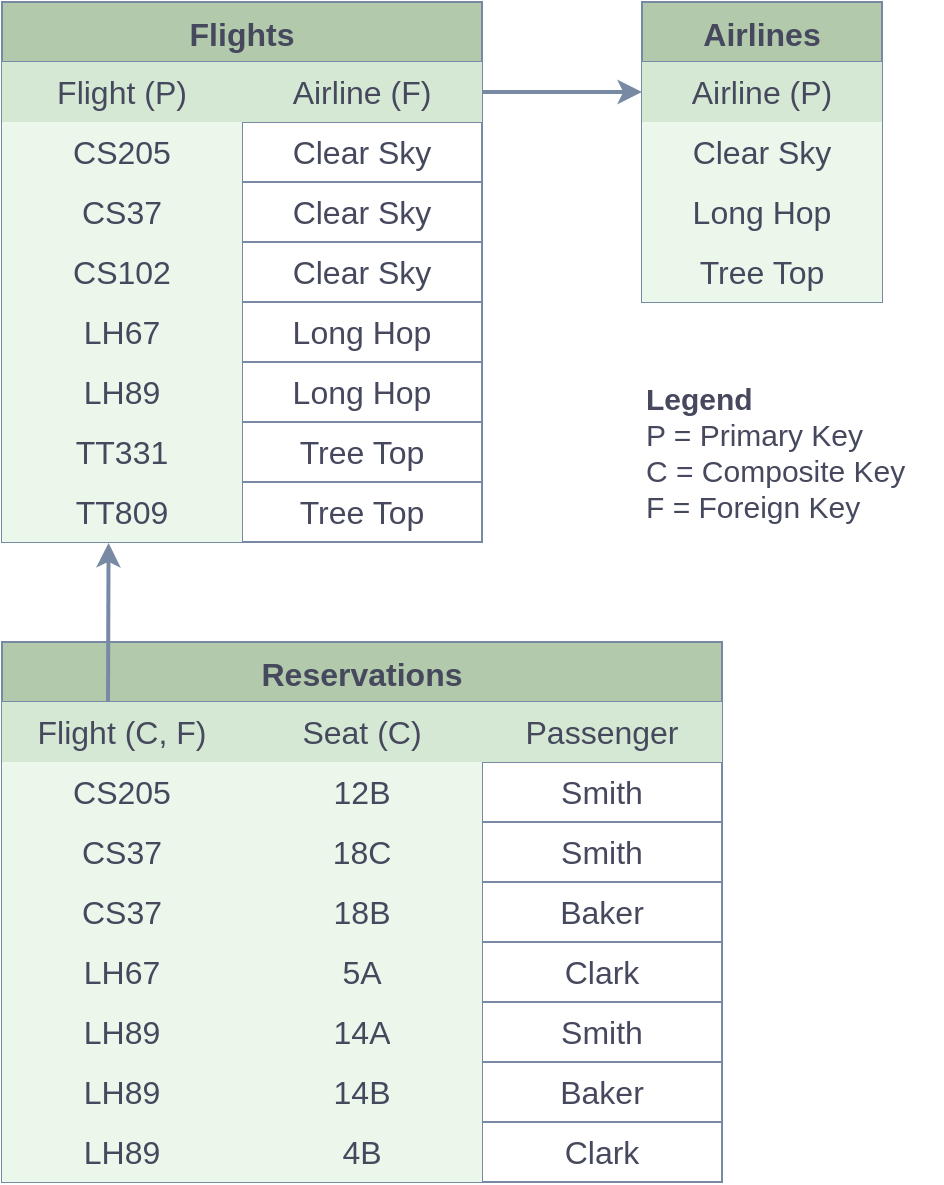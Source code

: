 <mxfile version="26.1.1">
  <diagram name="Page-1" id="s9h_9yacn1upwzzSvioH">
    <mxGraphModel dx="1033" dy="607" grid="1" gridSize="10" guides="1" tooltips="1" connect="1" arrows="1" fold="1" page="1" pageScale="1" pageWidth="850" pageHeight="1100" math="0" shadow="0">
      <root>
        <mxCell id="0" />
        <mxCell id="1" parent="0" />
        <mxCell id="qk1813saGX2so6D51XIz-22" value="Airlines" style="shape=table;startSize=30;container=1;collapsible=0;childLayout=tableLayout;strokeColor=#788AA3;fontSize=16;labelBackgroundColor=none;fillColor=#B2C9AB;fontColor=#46495D;swimlaneFillColor=none;fontStyle=1" vertex="1" parent="1">
          <mxGeometry x="560" y="120" width="120" height="150" as="geometry" />
        </mxCell>
        <mxCell id="qk1813saGX2so6D51XIz-43" style="shape=tableRow;horizontal=0;startSize=0;swimlaneHead=0;swimlaneBody=0;strokeColor=#788AA3;top=0;left=0;bottom=0;right=0;collapsible=0;dropTarget=0;fillColor=none;points=[[0,0.5],[1,0.5]];portConstraint=eastwest;fontSize=16;labelBackgroundColor=none;fontColor=#46495D;" vertex="1" parent="qk1813saGX2so6D51XIz-22">
          <mxGeometry y="30" width="120" height="30" as="geometry" />
        </mxCell>
        <mxCell id="qk1813saGX2so6D51XIz-44" value="Airline (P)" style="shape=partialRectangle;html=1;whiteSpace=wrap;connectable=0;strokeColor=#788AA3;overflow=hidden;fillColor=#D5E8D4;top=0;left=0;bottom=0;right=0;pointerEvents=1;fontSize=16;labelBackgroundColor=none;fontColor=#46495D;fontStyle=0" vertex="1" parent="qk1813saGX2so6D51XIz-43">
          <mxGeometry width="120" height="30" as="geometry">
            <mxRectangle width="120" height="30" as="alternateBounds" />
          </mxGeometry>
        </mxCell>
        <mxCell id="qk1813saGX2so6D51XIz-23" value="" style="shape=tableRow;horizontal=0;startSize=0;swimlaneHead=0;swimlaneBody=0;strokeColor=#788AA3;top=0;left=0;bottom=0;right=0;collapsible=0;dropTarget=0;fillColor=none;points=[[0,0.5],[1,0.5]];portConstraint=eastwest;fontSize=16;labelBackgroundColor=none;fontColor=#46495D;" vertex="1" parent="qk1813saGX2so6D51XIz-22">
          <mxGeometry y="60" width="120" height="30" as="geometry" />
        </mxCell>
        <mxCell id="qk1813saGX2so6D51XIz-25" value="Clear Sky" style="shape=partialRectangle;html=1;whiteSpace=wrap;connectable=0;overflow=hidden;top=0;left=0;bottom=0;right=0;pointerEvents=1;fontSize=16;labelBackgroundColor=none;fillColor=light-dark(#ECF7EC,#E3F2E2);fontColor=#46495D;" vertex="1" parent="qk1813saGX2so6D51XIz-23">
          <mxGeometry width="120" height="30" as="geometry">
            <mxRectangle width="120" height="30" as="alternateBounds" />
          </mxGeometry>
        </mxCell>
        <mxCell id="qk1813saGX2so6D51XIz-39" style="shape=tableRow;horizontal=0;startSize=0;swimlaneHead=0;swimlaneBody=0;strokeColor=#788AA3;top=0;left=0;bottom=0;right=0;collapsible=0;dropTarget=0;fillColor=none;points=[[0,0.5],[1,0.5]];portConstraint=eastwest;fontSize=16;labelBackgroundColor=none;fontColor=#46495D;" vertex="1" parent="qk1813saGX2so6D51XIz-22">
          <mxGeometry y="90" width="120" height="30" as="geometry" />
        </mxCell>
        <mxCell id="qk1813saGX2so6D51XIz-40" value="Long Hop" style="shape=partialRectangle;html=1;whiteSpace=wrap;connectable=0;overflow=hidden;top=0;left=0;bottom=0;right=0;pointerEvents=1;fontSize=16;labelBackgroundColor=none;fillColor=light-dark(#ECF7EC,#E3F2E2);fontColor=#46495D;" vertex="1" parent="qk1813saGX2so6D51XIz-39">
          <mxGeometry width="120" height="30" as="geometry">
            <mxRectangle width="120" height="30" as="alternateBounds" />
          </mxGeometry>
        </mxCell>
        <mxCell id="qk1813saGX2so6D51XIz-41" style="shape=tableRow;horizontal=0;startSize=0;swimlaneHead=0;swimlaneBody=0;strokeColor=#788AA3;top=0;left=0;bottom=0;right=0;collapsible=0;dropTarget=0;fillColor=none;points=[[0,0.5],[1,0.5]];portConstraint=eastwest;fontSize=16;labelBackgroundColor=none;fontColor=#46495D;" vertex="1" parent="qk1813saGX2so6D51XIz-22">
          <mxGeometry y="120" width="120" height="30" as="geometry" />
        </mxCell>
        <mxCell id="qk1813saGX2so6D51XIz-42" value="Tree Top" style="shape=partialRectangle;html=1;whiteSpace=wrap;connectable=0;overflow=hidden;top=0;left=0;bottom=0;right=0;pointerEvents=1;fontSize=16;labelBackgroundColor=none;fillColor=light-dark(#ECF7EC,#E3F2E2);fontColor=#46495D;" vertex="1" parent="qk1813saGX2so6D51XIz-41">
          <mxGeometry width="120" height="30" as="geometry">
            <mxRectangle width="120" height="30" as="alternateBounds" />
          </mxGeometry>
        </mxCell>
        <mxCell id="qk1813saGX2so6D51XIz-51" value="Flights" style="shape=table;startSize=30;container=1;collapsible=0;childLayout=tableLayout;strokeColor=#788AA3;fontSize=16;labelBackgroundColor=none;fillColor=#B2C9AB;fontColor=#46495D;swimlaneFillColor=none;fontStyle=1" vertex="1" parent="1">
          <mxGeometry x="240" y="120" width="240" height="270" as="geometry" />
        </mxCell>
        <mxCell id="qk1813saGX2so6D51XIz-52" style="shape=tableRow;horizontal=0;startSize=0;swimlaneHead=0;swimlaneBody=0;strokeColor=#788AA3;top=0;left=0;bottom=0;right=0;collapsible=0;dropTarget=0;fillColor=none;points=[[0,0.5],[1,0.5]];portConstraint=eastwest;fontSize=16;labelBackgroundColor=none;fontColor=#46495D;" vertex="1" parent="qk1813saGX2so6D51XIz-51">
          <mxGeometry y="30" width="240" height="30" as="geometry" />
        </mxCell>
        <mxCell id="qk1813saGX2so6D51XIz-53" value="Flight (P)" style="shape=partialRectangle;html=1;whiteSpace=wrap;connectable=0;strokeColor=#788AA3;overflow=hidden;fillColor=#D5E8D4;top=0;left=0;bottom=0;right=0;pointerEvents=1;fontSize=16;labelBackgroundColor=none;fontColor=#46495D;fontStyle=0" vertex="1" parent="qk1813saGX2so6D51XIz-52">
          <mxGeometry width="120" height="30" as="geometry">
            <mxRectangle width="120" height="30" as="alternateBounds" />
          </mxGeometry>
        </mxCell>
        <mxCell id="qk1813saGX2so6D51XIz-60" value="Airline (F)" style="shape=partialRectangle;html=1;whiteSpace=wrap;connectable=0;strokeColor=#788AA3;overflow=hidden;fillColor=#D5E8D4;top=0;left=0;bottom=0;right=0;pointerEvents=1;fontSize=16;labelBackgroundColor=none;fontColor=#46495D;fontStyle=0" vertex="1" parent="qk1813saGX2so6D51XIz-52">
          <mxGeometry x="120" width="120" height="30" as="geometry">
            <mxRectangle width="120" height="30" as="alternateBounds" />
          </mxGeometry>
        </mxCell>
        <mxCell id="qk1813saGX2so6D51XIz-54" value="" style="shape=tableRow;horizontal=0;startSize=0;swimlaneHead=0;swimlaneBody=0;strokeColor=#788AA3;top=0;left=0;bottom=0;right=0;collapsible=0;dropTarget=0;fillColor=none;points=[[0,0.5],[1,0.5]];portConstraint=eastwest;fontSize=16;labelBackgroundColor=none;fontColor=#46495D;" vertex="1" parent="qk1813saGX2so6D51XIz-51">
          <mxGeometry y="60" width="240" height="30" as="geometry" />
        </mxCell>
        <mxCell id="qk1813saGX2so6D51XIz-55" value="CS205" style="shape=partialRectangle;html=1;whiteSpace=wrap;connectable=0;strokeColor=#788AA3;overflow=hidden;fillColor=light-dark(#ECF7EC,#E3F2E2);top=0;left=0;bottom=0;right=0;pointerEvents=1;fontSize=16;labelBackgroundColor=none;fontColor=#46495D;" vertex="1" parent="qk1813saGX2so6D51XIz-54">
          <mxGeometry width="120" height="30" as="geometry">
            <mxRectangle width="120" height="30" as="alternateBounds" />
          </mxGeometry>
        </mxCell>
        <mxCell id="qk1813saGX2so6D51XIz-61" value="Clear Sky" style="shape=partialRectangle;html=1;whiteSpace=wrap;connectable=0;strokeColor=#788AA3;overflow=hidden;fillColor=none;top=0;left=0;bottom=0;right=0;pointerEvents=1;fontSize=16;labelBackgroundColor=none;fontColor=#46495D;" vertex="1" parent="qk1813saGX2so6D51XIz-54">
          <mxGeometry x="120" width="120" height="30" as="geometry">
            <mxRectangle width="120" height="30" as="alternateBounds" />
          </mxGeometry>
        </mxCell>
        <mxCell id="qk1813saGX2so6D51XIz-56" style="shape=tableRow;horizontal=0;startSize=0;swimlaneHead=0;swimlaneBody=0;strokeColor=#788AA3;top=0;left=0;bottom=0;right=0;collapsible=0;dropTarget=0;fillColor=none;points=[[0,0.5],[1,0.5]];portConstraint=eastwest;fontSize=16;labelBackgroundColor=none;fontColor=#46495D;" vertex="1" parent="qk1813saGX2so6D51XIz-51">
          <mxGeometry y="90" width="240" height="30" as="geometry" />
        </mxCell>
        <mxCell id="qk1813saGX2so6D51XIz-57" value="CS37" style="shape=partialRectangle;html=1;whiteSpace=wrap;connectable=0;strokeColor=#788AA3;overflow=hidden;fillColor=light-dark(#ECF7EC,#E3F2E2);top=0;left=0;bottom=0;right=0;pointerEvents=1;fontSize=16;labelBackgroundColor=none;fontColor=#46495D;" vertex="1" parent="qk1813saGX2so6D51XIz-56">
          <mxGeometry width="120" height="30" as="geometry">
            <mxRectangle width="120" height="30" as="alternateBounds" />
          </mxGeometry>
        </mxCell>
        <mxCell id="qk1813saGX2so6D51XIz-62" value="Clear Sky" style="shape=partialRectangle;html=1;whiteSpace=wrap;connectable=0;strokeColor=#788AA3;overflow=hidden;fillColor=none;top=0;left=0;bottom=0;right=0;pointerEvents=1;fontSize=16;labelBackgroundColor=none;fontColor=#46495D;" vertex="1" parent="qk1813saGX2so6D51XIz-56">
          <mxGeometry x="120" width="120" height="30" as="geometry">
            <mxRectangle width="120" height="30" as="alternateBounds" />
          </mxGeometry>
        </mxCell>
        <mxCell id="qk1813saGX2so6D51XIz-58" style="shape=tableRow;horizontal=0;startSize=0;swimlaneHead=0;swimlaneBody=0;strokeColor=#788AA3;top=0;left=0;bottom=0;right=0;collapsible=0;dropTarget=0;fillColor=none;points=[[0,0.5],[1,0.5]];portConstraint=eastwest;fontSize=16;labelBackgroundColor=none;fontColor=#46495D;" vertex="1" parent="qk1813saGX2so6D51XIz-51">
          <mxGeometry y="120" width="240" height="30" as="geometry" />
        </mxCell>
        <mxCell id="qk1813saGX2so6D51XIz-59" value="CS102" style="shape=partialRectangle;html=1;whiteSpace=wrap;connectable=0;strokeColor=#788AA3;overflow=hidden;fillColor=light-dark(#ECF7EC,#E3F2E2);top=0;left=0;bottom=0;right=0;pointerEvents=1;fontSize=16;labelBackgroundColor=none;fontColor=#46495D;" vertex="1" parent="qk1813saGX2so6D51XIz-58">
          <mxGeometry width="120" height="30" as="geometry">
            <mxRectangle width="120" height="30" as="alternateBounds" />
          </mxGeometry>
        </mxCell>
        <mxCell id="qk1813saGX2so6D51XIz-63" value="Clear Sky" style="shape=partialRectangle;html=1;whiteSpace=wrap;connectable=0;strokeColor=#788AA3;overflow=hidden;fillColor=none;top=0;left=0;bottom=0;right=0;pointerEvents=1;fontSize=16;labelBackgroundColor=none;fontColor=#46495D;" vertex="1" parent="qk1813saGX2so6D51XIz-58">
          <mxGeometry x="120" width="120" height="30" as="geometry">
            <mxRectangle width="120" height="30" as="alternateBounds" />
          </mxGeometry>
        </mxCell>
        <mxCell id="qk1813saGX2so6D51XIz-74" style="shape=tableRow;horizontal=0;startSize=0;swimlaneHead=0;swimlaneBody=0;strokeColor=#788AA3;top=0;left=0;bottom=0;right=0;collapsible=0;dropTarget=0;fillColor=none;points=[[0,0.5],[1,0.5]];portConstraint=eastwest;fontSize=16;labelBackgroundColor=none;fontColor=#46495D;" vertex="1" parent="qk1813saGX2so6D51XIz-51">
          <mxGeometry y="150" width="240" height="30" as="geometry" />
        </mxCell>
        <mxCell id="qk1813saGX2so6D51XIz-75" value="LH67" style="shape=partialRectangle;html=1;whiteSpace=wrap;connectable=0;strokeColor=#788AA3;overflow=hidden;fillColor=light-dark(#ECF7EC,#E3F2E2);top=0;left=0;bottom=0;right=0;pointerEvents=1;fontSize=16;labelBackgroundColor=none;fontColor=#46495D;" vertex="1" parent="qk1813saGX2so6D51XIz-74">
          <mxGeometry width="120" height="30" as="geometry">
            <mxRectangle width="120" height="30" as="alternateBounds" />
          </mxGeometry>
        </mxCell>
        <mxCell id="qk1813saGX2so6D51XIz-76" value="Long Hop" style="shape=partialRectangle;html=1;whiteSpace=wrap;connectable=0;strokeColor=#788AA3;overflow=hidden;fillColor=none;top=0;left=0;bottom=0;right=0;pointerEvents=1;fontSize=16;labelBackgroundColor=none;fontColor=#46495D;" vertex="1" parent="qk1813saGX2so6D51XIz-74">
          <mxGeometry x="120" width="120" height="30" as="geometry">
            <mxRectangle width="120" height="30" as="alternateBounds" />
          </mxGeometry>
        </mxCell>
        <mxCell id="qk1813saGX2so6D51XIz-71" style="shape=tableRow;horizontal=0;startSize=0;swimlaneHead=0;swimlaneBody=0;strokeColor=#788AA3;top=0;left=0;bottom=0;right=0;collapsible=0;dropTarget=0;fillColor=none;points=[[0,0.5],[1,0.5]];portConstraint=eastwest;fontSize=16;labelBackgroundColor=none;fontColor=#46495D;" vertex="1" parent="qk1813saGX2so6D51XIz-51">
          <mxGeometry y="180" width="240" height="30" as="geometry" />
        </mxCell>
        <mxCell id="qk1813saGX2so6D51XIz-72" value="LH89" style="shape=partialRectangle;html=1;whiteSpace=wrap;connectable=0;strokeColor=#788AA3;overflow=hidden;fillColor=light-dark(#ECF7EC,#E3F2E2);top=0;left=0;bottom=0;right=0;pointerEvents=1;fontSize=16;labelBackgroundColor=none;fontColor=#46495D;" vertex="1" parent="qk1813saGX2so6D51XIz-71">
          <mxGeometry width="120" height="30" as="geometry">
            <mxRectangle width="120" height="30" as="alternateBounds" />
          </mxGeometry>
        </mxCell>
        <mxCell id="qk1813saGX2so6D51XIz-73" value="Long Hop" style="shape=partialRectangle;html=1;whiteSpace=wrap;connectable=0;strokeColor=#788AA3;overflow=hidden;fillColor=none;top=0;left=0;bottom=0;right=0;pointerEvents=1;fontSize=16;labelBackgroundColor=none;fontColor=#46495D;" vertex="1" parent="qk1813saGX2so6D51XIz-71">
          <mxGeometry x="120" width="120" height="30" as="geometry">
            <mxRectangle width="120" height="30" as="alternateBounds" />
          </mxGeometry>
        </mxCell>
        <mxCell id="qk1813saGX2so6D51XIz-68" style="shape=tableRow;horizontal=0;startSize=0;swimlaneHead=0;swimlaneBody=0;strokeColor=#788AA3;top=0;left=0;bottom=0;right=0;collapsible=0;dropTarget=0;fillColor=none;points=[[0,0.5],[1,0.5]];portConstraint=eastwest;fontSize=16;labelBackgroundColor=none;fontColor=#46495D;" vertex="1" parent="qk1813saGX2so6D51XIz-51">
          <mxGeometry y="210" width="240" height="30" as="geometry" />
        </mxCell>
        <mxCell id="qk1813saGX2so6D51XIz-69" value="TT331" style="shape=partialRectangle;html=1;whiteSpace=wrap;connectable=0;strokeColor=#788AA3;overflow=hidden;fillColor=light-dark(#ECF7EC,#E3F2E2);top=0;left=0;bottom=0;right=0;pointerEvents=1;fontSize=16;labelBackgroundColor=none;fontColor=#46495D;" vertex="1" parent="qk1813saGX2so6D51XIz-68">
          <mxGeometry width="120" height="30" as="geometry">
            <mxRectangle width="120" height="30" as="alternateBounds" />
          </mxGeometry>
        </mxCell>
        <mxCell id="qk1813saGX2so6D51XIz-70" value="Tree Top" style="shape=partialRectangle;html=1;whiteSpace=wrap;connectable=0;strokeColor=#788AA3;overflow=hidden;fillColor=none;top=0;left=0;bottom=0;right=0;pointerEvents=1;fontSize=16;labelBackgroundColor=none;fontColor=#46495D;" vertex="1" parent="qk1813saGX2so6D51XIz-68">
          <mxGeometry x="120" width="120" height="30" as="geometry">
            <mxRectangle width="120" height="30" as="alternateBounds" />
          </mxGeometry>
        </mxCell>
        <mxCell id="qk1813saGX2so6D51XIz-65" style="shape=tableRow;horizontal=0;startSize=0;swimlaneHead=0;swimlaneBody=0;strokeColor=#788AA3;top=0;left=0;bottom=0;right=0;collapsible=0;dropTarget=0;fillColor=none;points=[[0,0.5],[1,0.5]];portConstraint=eastwest;fontSize=16;labelBackgroundColor=none;fontColor=#46495D;" vertex="1" parent="qk1813saGX2so6D51XIz-51">
          <mxGeometry y="240" width="240" height="30" as="geometry" />
        </mxCell>
        <mxCell id="qk1813saGX2so6D51XIz-66" value="TT809" style="shape=partialRectangle;html=1;whiteSpace=wrap;connectable=0;strokeColor=#788AA3;overflow=hidden;fillColor=light-dark(#ECF7EC,#E3F2E2);top=0;left=0;bottom=0;right=0;pointerEvents=1;fontSize=16;labelBackgroundColor=none;fontColor=#46495D;" vertex="1" parent="qk1813saGX2so6D51XIz-65">
          <mxGeometry width="120" height="30" as="geometry">
            <mxRectangle width="120" height="30" as="alternateBounds" />
          </mxGeometry>
        </mxCell>
        <mxCell id="qk1813saGX2so6D51XIz-67" value="Tree Top" style="shape=partialRectangle;html=1;whiteSpace=wrap;connectable=0;strokeColor=#788AA3;overflow=hidden;fillColor=none;top=0;left=0;bottom=0;right=0;pointerEvents=1;fontSize=16;labelBackgroundColor=none;fontColor=#46495D;" vertex="1" parent="qk1813saGX2so6D51XIz-65">
          <mxGeometry x="120" width="120" height="30" as="geometry">
            <mxRectangle width="120" height="30" as="alternateBounds" />
          </mxGeometry>
        </mxCell>
        <mxCell id="qk1813saGX2so6D51XIz-77" value="Reservations" style="shape=table;startSize=30;container=1;collapsible=0;childLayout=tableLayout;strokeColor=#788AA3;fontSize=16;labelBackgroundColor=none;fillColor=#B2C9AB;fontColor=#46495D;swimlaneFillColor=none;fontStyle=1" vertex="1" parent="1">
          <mxGeometry x="240" y="440" width="360" height="270" as="geometry" />
        </mxCell>
        <mxCell id="qk1813saGX2so6D51XIz-78" style="shape=tableRow;horizontal=0;startSize=0;swimlaneHead=0;swimlaneBody=0;strokeColor=#788AA3;top=0;left=0;bottom=0;right=0;collapsible=0;dropTarget=0;fillColor=none;points=[[0,0.5],[1,0.5]];portConstraint=eastwest;fontSize=16;labelBackgroundColor=none;fontColor=#46495D;" vertex="1" parent="qk1813saGX2so6D51XIz-77">
          <mxGeometry y="30" width="360" height="30" as="geometry" />
        </mxCell>
        <mxCell id="qk1813saGX2so6D51XIz-79" value="Flight (C, F)" style="shape=partialRectangle;html=1;whiteSpace=wrap;connectable=0;strokeColor=#788AA3;overflow=hidden;fillColor=#D5E8D4;top=0;left=0;bottom=0;right=0;pointerEvents=1;fontSize=16;labelBackgroundColor=none;fontColor=#46495D;fontStyle=0" vertex="1" parent="qk1813saGX2so6D51XIz-78">
          <mxGeometry width="120" height="30" as="geometry">
            <mxRectangle width="120" height="30" as="alternateBounds" />
          </mxGeometry>
        </mxCell>
        <mxCell id="qk1813saGX2so6D51XIz-102" value="Seat (C)" style="shape=partialRectangle;html=1;whiteSpace=wrap;connectable=0;strokeColor=#788AA3;overflow=hidden;fillColor=#D5E8D4;top=0;left=0;bottom=0;right=0;pointerEvents=1;fontSize=16;labelBackgroundColor=none;fontColor=#46495D;fontStyle=0" vertex="1" parent="qk1813saGX2so6D51XIz-78">
          <mxGeometry x="120" width="120" height="30" as="geometry">
            <mxRectangle width="120" height="30" as="alternateBounds" />
          </mxGeometry>
        </mxCell>
        <mxCell id="qk1813saGX2so6D51XIz-110" value="Passenger" style="shape=partialRectangle;html=1;whiteSpace=wrap;connectable=0;strokeColor=#788AA3;overflow=hidden;fillColor=#D5E8D4;top=0;left=0;bottom=0;right=0;pointerEvents=1;fontSize=16;labelBackgroundColor=none;fontColor=#46495D;fontStyle=0" vertex="1" parent="qk1813saGX2so6D51XIz-78">
          <mxGeometry x="240" width="120" height="30" as="geometry">
            <mxRectangle width="120" height="30" as="alternateBounds" />
          </mxGeometry>
        </mxCell>
        <mxCell id="qk1813saGX2so6D51XIz-81" value="" style="shape=tableRow;horizontal=0;startSize=0;swimlaneHead=0;swimlaneBody=0;strokeColor=#788AA3;top=0;left=0;bottom=0;right=0;collapsible=0;dropTarget=0;fillColor=none;points=[[0,0.5],[1,0.5]];portConstraint=eastwest;fontSize=16;labelBackgroundColor=none;fontColor=#46495D;" vertex="1" parent="qk1813saGX2so6D51XIz-77">
          <mxGeometry y="60" width="360" height="30" as="geometry" />
        </mxCell>
        <mxCell id="qk1813saGX2so6D51XIz-82" value="CS205" style="shape=partialRectangle;html=1;whiteSpace=wrap;connectable=0;strokeColor=#788AA3;overflow=hidden;fillColor=light-dark(#ECF7EC,#E3F2E2);top=0;left=0;bottom=0;right=0;pointerEvents=1;fontSize=16;labelBackgroundColor=none;fontColor=#46495D;" vertex="1" parent="qk1813saGX2so6D51XIz-81">
          <mxGeometry width="120" height="30" as="geometry">
            <mxRectangle width="120" height="30" as="alternateBounds" />
          </mxGeometry>
        </mxCell>
        <mxCell id="qk1813saGX2so6D51XIz-103" value="12B" style="shape=partialRectangle;html=1;whiteSpace=wrap;connectable=0;strokeColor=#788AA3;overflow=hidden;fillColor=light-dark(#ECF7EC,#E3F2E2);top=0;left=0;bottom=0;right=0;pointerEvents=1;fontSize=16;labelBackgroundColor=none;fontColor=#46495D;" vertex="1" parent="qk1813saGX2so6D51XIz-81">
          <mxGeometry x="120" width="120" height="30" as="geometry">
            <mxRectangle width="120" height="30" as="alternateBounds" />
          </mxGeometry>
        </mxCell>
        <mxCell id="qk1813saGX2so6D51XIz-111" value="Smith" style="shape=partialRectangle;html=1;whiteSpace=wrap;connectable=0;strokeColor=#788AA3;overflow=hidden;fillColor=none;top=0;left=0;bottom=0;right=0;pointerEvents=1;fontSize=16;labelBackgroundColor=none;fontColor=#46495D;" vertex="1" parent="qk1813saGX2so6D51XIz-81">
          <mxGeometry x="240" width="120" height="30" as="geometry">
            <mxRectangle width="120" height="30" as="alternateBounds" />
          </mxGeometry>
        </mxCell>
        <mxCell id="qk1813saGX2so6D51XIz-84" style="shape=tableRow;horizontal=0;startSize=0;swimlaneHead=0;swimlaneBody=0;strokeColor=#788AA3;top=0;left=0;bottom=0;right=0;collapsible=0;dropTarget=0;fillColor=none;points=[[0,0.5],[1,0.5]];portConstraint=eastwest;fontSize=16;labelBackgroundColor=none;fontColor=#46495D;" vertex="1" parent="qk1813saGX2so6D51XIz-77">
          <mxGeometry y="90" width="360" height="30" as="geometry" />
        </mxCell>
        <mxCell id="qk1813saGX2so6D51XIz-85" value="CS37" style="shape=partialRectangle;html=1;whiteSpace=wrap;connectable=0;strokeColor=#788AA3;overflow=hidden;fillColor=light-dark(#ECF7EC,#E3F2E2);top=0;left=0;bottom=0;right=0;pointerEvents=1;fontSize=16;labelBackgroundColor=none;fontColor=#46495D;" vertex="1" parent="qk1813saGX2so6D51XIz-84">
          <mxGeometry width="120" height="30" as="geometry">
            <mxRectangle width="120" height="30" as="alternateBounds" />
          </mxGeometry>
        </mxCell>
        <mxCell id="qk1813saGX2so6D51XIz-104" value="18C" style="shape=partialRectangle;html=1;whiteSpace=wrap;connectable=0;strokeColor=#788AA3;overflow=hidden;fillColor=light-dark(#ECF7EC,#E3F2E2);top=0;left=0;bottom=0;right=0;pointerEvents=1;fontSize=16;labelBackgroundColor=none;fontColor=#46495D;" vertex="1" parent="qk1813saGX2so6D51XIz-84">
          <mxGeometry x="120" width="120" height="30" as="geometry">
            <mxRectangle width="120" height="30" as="alternateBounds" />
          </mxGeometry>
        </mxCell>
        <mxCell id="qk1813saGX2so6D51XIz-112" value="Smith" style="shape=partialRectangle;html=1;whiteSpace=wrap;connectable=0;strokeColor=#788AA3;overflow=hidden;fillColor=none;top=0;left=0;bottom=0;right=0;pointerEvents=1;fontSize=16;labelBackgroundColor=none;fontColor=#46495D;" vertex="1" parent="qk1813saGX2so6D51XIz-84">
          <mxGeometry x="240" width="120" height="30" as="geometry">
            <mxRectangle width="120" height="30" as="alternateBounds" />
          </mxGeometry>
        </mxCell>
        <mxCell id="qk1813saGX2so6D51XIz-126" style="shape=tableRow;horizontal=0;startSize=0;swimlaneHead=0;swimlaneBody=0;strokeColor=#788AA3;top=0;left=0;bottom=0;right=0;collapsible=0;dropTarget=0;fillColor=none;points=[[0,0.5],[1,0.5]];portConstraint=eastwest;fontSize=16;labelBackgroundColor=none;fontColor=#46495D;" vertex="1" parent="qk1813saGX2so6D51XIz-77">
          <mxGeometry y="120" width="360" height="30" as="geometry" />
        </mxCell>
        <mxCell id="qk1813saGX2so6D51XIz-127" value="CS37" style="shape=partialRectangle;html=1;whiteSpace=wrap;connectable=0;strokeColor=#788AA3;overflow=hidden;fillColor=light-dark(#ECF7EC,#E3F2E2);top=0;left=0;bottom=0;right=0;pointerEvents=1;fontSize=16;labelBackgroundColor=none;fontColor=#46495D;" vertex="1" parent="qk1813saGX2so6D51XIz-126">
          <mxGeometry width="120" height="30" as="geometry">
            <mxRectangle width="120" height="30" as="alternateBounds" />
          </mxGeometry>
        </mxCell>
        <mxCell id="qk1813saGX2so6D51XIz-128" value="18B" style="shape=partialRectangle;html=1;whiteSpace=wrap;connectable=0;strokeColor=#788AA3;overflow=hidden;fillColor=light-dark(#ECF7EC,#E3F2E2);top=0;left=0;bottom=0;right=0;pointerEvents=1;fontSize=16;labelBackgroundColor=none;fontColor=#46495D;" vertex="1" parent="qk1813saGX2so6D51XIz-126">
          <mxGeometry x="120" width="120" height="30" as="geometry">
            <mxRectangle width="120" height="30" as="alternateBounds" />
          </mxGeometry>
        </mxCell>
        <mxCell id="qk1813saGX2so6D51XIz-129" value="Baker" style="shape=partialRectangle;html=1;whiteSpace=wrap;connectable=0;strokeColor=#788AA3;overflow=hidden;fillColor=none;top=0;left=0;bottom=0;right=0;pointerEvents=1;fontSize=16;labelBackgroundColor=none;fontColor=#46495D;" vertex="1" parent="qk1813saGX2so6D51XIz-126">
          <mxGeometry x="240" width="120" height="30" as="geometry">
            <mxRectangle width="120" height="30" as="alternateBounds" />
          </mxGeometry>
        </mxCell>
        <mxCell id="qk1813saGX2so6D51XIz-90" style="shape=tableRow;horizontal=0;startSize=0;swimlaneHead=0;swimlaneBody=0;strokeColor=#788AA3;top=0;left=0;bottom=0;right=0;collapsible=0;dropTarget=0;fillColor=none;points=[[0,0.5],[1,0.5]];portConstraint=eastwest;fontSize=16;labelBackgroundColor=none;fontColor=#46495D;" vertex="1" parent="qk1813saGX2so6D51XIz-77">
          <mxGeometry y="150" width="360" height="30" as="geometry" />
        </mxCell>
        <mxCell id="qk1813saGX2so6D51XIz-91" value="LH67" style="shape=partialRectangle;html=1;whiteSpace=wrap;connectable=0;strokeColor=#788AA3;overflow=hidden;fillColor=light-dark(#ECF7EC,#E3F2E2);top=0;left=0;bottom=0;right=0;pointerEvents=1;fontSize=16;labelBackgroundColor=none;fontColor=#46495D;" vertex="1" parent="qk1813saGX2so6D51XIz-90">
          <mxGeometry width="120" height="30" as="geometry">
            <mxRectangle width="120" height="30" as="alternateBounds" />
          </mxGeometry>
        </mxCell>
        <mxCell id="qk1813saGX2so6D51XIz-106" value="5A" style="shape=partialRectangle;html=1;whiteSpace=wrap;connectable=0;strokeColor=#788AA3;overflow=hidden;fillColor=light-dark(#ECF7EC,#E3F2E2);top=0;left=0;bottom=0;right=0;pointerEvents=1;fontSize=16;labelBackgroundColor=none;fontColor=#46495D;" vertex="1" parent="qk1813saGX2so6D51XIz-90">
          <mxGeometry x="120" width="120" height="30" as="geometry">
            <mxRectangle width="120" height="30" as="alternateBounds" />
          </mxGeometry>
        </mxCell>
        <mxCell id="qk1813saGX2so6D51XIz-114" value="Clark" style="shape=partialRectangle;html=1;whiteSpace=wrap;connectable=0;strokeColor=#788AA3;overflow=hidden;fillColor=none;top=0;left=0;bottom=0;right=0;pointerEvents=1;fontSize=16;labelBackgroundColor=none;fontColor=#46495D;" vertex="1" parent="qk1813saGX2so6D51XIz-90">
          <mxGeometry x="240" width="120" height="30" as="geometry">
            <mxRectangle width="120" height="30" as="alternateBounds" />
          </mxGeometry>
        </mxCell>
        <mxCell id="qk1813saGX2so6D51XIz-93" style="shape=tableRow;horizontal=0;startSize=0;swimlaneHead=0;swimlaneBody=0;strokeColor=#788AA3;top=0;left=0;bottom=0;right=0;collapsible=0;dropTarget=0;fillColor=none;points=[[0,0.5],[1,0.5]];portConstraint=eastwest;fontSize=16;labelBackgroundColor=none;fontColor=#46495D;" vertex="1" parent="qk1813saGX2so6D51XIz-77">
          <mxGeometry y="180" width="360" height="30" as="geometry" />
        </mxCell>
        <mxCell id="qk1813saGX2so6D51XIz-94" value="LH89" style="shape=partialRectangle;html=1;whiteSpace=wrap;connectable=0;strokeColor=#788AA3;overflow=hidden;fillColor=light-dark(#ECF7EC,#E3F2E2);top=0;left=0;bottom=0;right=0;pointerEvents=1;fontSize=16;labelBackgroundColor=none;fontColor=#46495D;" vertex="1" parent="qk1813saGX2so6D51XIz-93">
          <mxGeometry width="120" height="30" as="geometry">
            <mxRectangle width="120" height="30" as="alternateBounds" />
          </mxGeometry>
        </mxCell>
        <mxCell id="qk1813saGX2so6D51XIz-107" value="14A" style="shape=partialRectangle;html=1;whiteSpace=wrap;connectable=0;strokeColor=#788AA3;overflow=hidden;fillColor=light-dark(#ECF7EC,#E3F2E2);top=0;left=0;bottom=0;right=0;pointerEvents=1;fontSize=16;labelBackgroundColor=none;fontColor=#46495D;" vertex="1" parent="qk1813saGX2so6D51XIz-93">
          <mxGeometry x="120" width="120" height="30" as="geometry">
            <mxRectangle width="120" height="30" as="alternateBounds" />
          </mxGeometry>
        </mxCell>
        <mxCell id="qk1813saGX2so6D51XIz-115" value="Smith" style="shape=partialRectangle;html=1;whiteSpace=wrap;connectable=0;strokeColor=#788AA3;overflow=hidden;fillColor=none;top=0;left=0;bottom=0;right=0;pointerEvents=1;fontSize=16;labelBackgroundColor=none;fontColor=#46495D;" vertex="1" parent="qk1813saGX2so6D51XIz-93">
          <mxGeometry x="240" width="120" height="30" as="geometry">
            <mxRectangle width="120" height="30" as="alternateBounds" />
          </mxGeometry>
        </mxCell>
        <mxCell id="qk1813saGX2so6D51XIz-130" style="shape=tableRow;horizontal=0;startSize=0;swimlaneHead=0;swimlaneBody=0;strokeColor=#788AA3;top=0;left=0;bottom=0;right=0;collapsible=0;dropTarget=0;fillColor=none;points=[[0,0.5],[1,0.5]];portConstraint=eastwest;fontSize=16;labelBackgroundColor=none;fontColor=#46495D;" vertex="1" parent="qk1813saGX2so6D51XIz-77">
          <mxGeometry y="210" width="360" height="30" as="geometry" />
        </mxCell>
        <mxCell id="qk1813saGX2so6D51XIz-131" value="LH89" style="shape=partialRectangle;html=1;whiteSpace=wrap;connectable=0;strokeColor=#788AA3;overflow=hidden;fillColor=light-dark(#ECF7EC,#E3F2E2);top=0;left=0;bottom=0;right=0;pointerEvents=1;fontSize=16;labelBackgroundColor=none;fontColor=#46495D;" vertex="1" parent="qk1813saGX2so6D51XIz-130">
          <mxGeometry width="120" height="30" as="geometry">
            <mxRectangle width="120" height="30" as="alternateBounds" />
          </mxGeometry>
        </mxCell>
        <mxCell id="qk1813saGX2so6D51XIz-132" value="14B" style="shape=partialRectangle;html=1;whiteSpace=wrap;connectable=0;strokeColor=#788AA3;overflow=hidden;fillColor=light-dark(#ECF7EC,#E3F2E2);top=0;left=0;bottom=0;right=0;pointerEvents=1;fontSize=16;labelBackgroundColor=none;fontColor=#46495D;" vertex="1" parent="qk1813saGX2so6D51XIz-130">
          <mxGeometry x="120" width="120" height="30" as="geometry">
            <mxRectangle width="120" height="30" as="alternateBounds" />
          </mxGeometry>
        </mxCell>
        <mxCell id="qk1813saGX2so6D51XIz-133" value="Baker" style="shape=partialRectangle;html=1;whiteSpace=wrap;connectable=0;strokeColor=#788AA3;overflow=hidden;fillColor=none;top=0;left=0;bottom=0;right=0;pointerEvents=1;fontSize=16;labelBackgroundColor=none;fontColor=#46495D;" vertex="1" parent="qk1813saGX2so6D51XIz-130">
          <mxGeometry x="240" width="120" height="30" as="geometry">
            <mxRectangle width="120" height="30" as="alternateBounds" />
          </mxGeometry>
        </mxCell>
        <mxCell id="qk1813saGX2so6D51XIz-96" style="shape=tableRow;horizontal=0;startSize=0;swimlaneHead=0;swimlaneBody=0;strokeColor=#788AA3;top=0;left=0;bottom=0;right=0;collapsible=0;dropTarget=0;fillColor=none;points=[[0,0.5],[1,0.5]];portConstraint=eastwest;fontSize=16;labelBackgroundColor=none;fontColor=#46495D;" vertex="1" parent="qk1813saGX2so6D51XIz-77">
          <mxGeometry y="240" width="360" height="30" as="geometry" />
        </mxCell>
        <mxCell id="qk1813saGX2so6D51XIz-97" value="LH89" style="shape=partialRectangle;html=1;whiteSpace=wrap;connectable=0;strokeColor=#788AA3;overflow=hidden;fillColor=light-dark(#ECF7EC,#E3F2E2);top=0;left=0;bottom=0;right=0;pointerEvents=1;fontSize=16;labelBackgroundColor=none;fontColor=#46495D;" vertex="1" parent="qk1813saGX2so6D51XIz-96">
          <mxGeometry width="120" height="30" as="geometry">
            <mxRectangle width="120" height="30" as="alternateBounds" />
          </mxGeometry>
        </mxCell>
        <mxCell id="qk1813saGX2so6D51XIz-108" value="4B" style="shape=partialRectangle;html=1;whiteSpace=wrap;connectable=0;strokeColor=#788AA3;overflow=hidden;fillColor=light-dark(#ECF7EC,#E3F2E2);top=0;left=0;bottom=0;right=0;pointerEvents=1;fontSize=16;labelBackgroundColor=none;fontColor=#46495D;" vertex="1" parent="qk1813saGX2so6D51XIz-96">
          <mxGeometry x="120" width="120" height="30" as="geometry">
            <mxRectangle width="120" height="30" as="alternateBounds" />
          </mxGeometry>
        </mxCell>
        <mxCell id="qk1813saGX2so6D51XIz-116" value="Clark" style="shape=partialRectangle;html=1;whiteSpace=wrap;connectable=0;strokeColor=#788AA3;overflow=hidden;fillColor=none;top=0;left=0;bottom=0;right=0;pointerEvents=1;fontSize=16;labelBackgroundColor=none;fontColor=#46495D;" vertex="1" parent="qk1813saGX2so6D51XIz-96">
          <mxGeometry x="240" width="120" height="30" as="geometry">
            <mxRectangle width="120" height="30" as="alternateBounds" />
          </mxGeometry>
        </mxCell>
        <mxCell id="qk1813saGX2so6D51XIz-142" style="edgeStyle=orthogonalEdgeStyle;rounded=0;orthogonalLoop=1;jettySize=auto;html=1;entryX=0;entryY=0.5;entryDx=0;entryDy=0;strokeColor=#788AA3;fontColor=#46495D;fillColor=#B2C9AB;strokeWidth=2;fontStyle=1" edge="1" parent="1" source="qk1813saGX2so6D51XIz-52" target="qk1813saGX2so6D51XIz-43">
          <mxGeometry relative="1" as="geometry" />
        </mxCell>
        <mxCell id="qk1813saGX2so6D51XIz-145" value="" style="endArrow=classic;html=1;rounded=0;strokeColor=#788AA3;fontColor=#46495D;fillColor=#B2C9AB;entryX=0.222;entryY=1.015;entryDx=0;entryDy=0;entryPerimeter=0;strokeWidth=2;" edge="1" parent="1" target="qk1813saGX2so6D51XIz-65">
          <mxGeometry width="50" height="50" relative="1" as="geometry">
            <mxPoint x="293" y="470" as="sourcePoint" />
            <mxPoint x="330" y="400" as="targetPoint" />
          </mxGeometry>
        </mxCell>
        <mxCell id="qk1813saGX2so6D51XIz-146" value="&lt;b&gt;Legend&lt;/b&gt;&lt;div&gt;P = Primary Key&lt;/div&gt;&lt;div&gt;C = Composite Key&lt;/div&gt;&lt;div&gt;F = Foreign Key&lt;/div&gt;" style="text;html=1;align=left;verticalAlign=middle;resizable=0;points=[];autosize=1;strokeColor=none;fillColor=none;fontColor=#46495D;fontSize=15;" vertex="1" parent="1">
          <mxGeometry x="560" y="300" width="150" height="90" as="geometry" />
        </mxCell>
      </root>
    </mxGraphModel>
  </diagram>
</mxfile>
